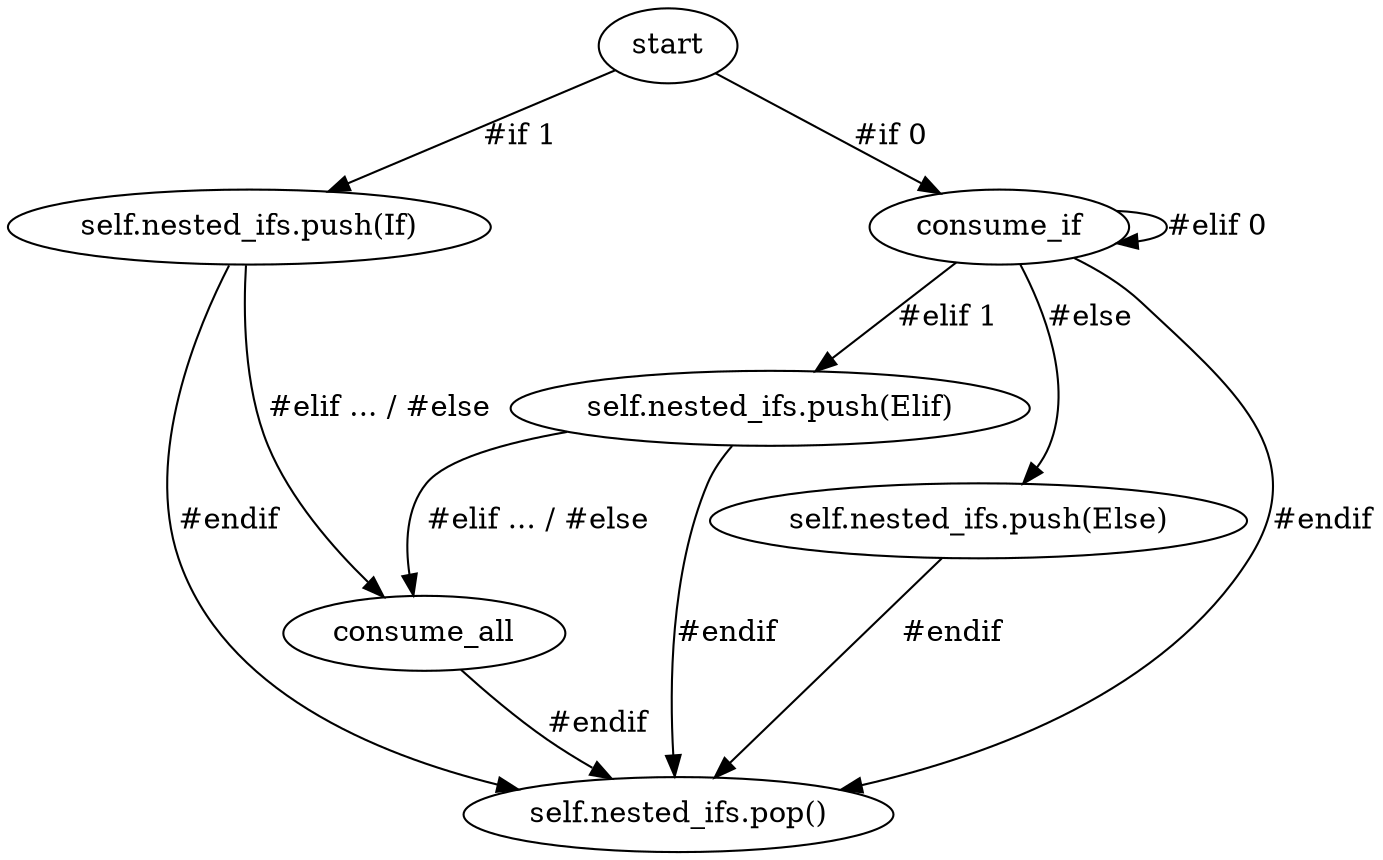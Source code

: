strict digraph if_state {
   IF [label="self.nested_ifs.push(If)"];
   ELIF [label="self.nested_ifs.push(Elif)"];
   ELSE [label="self.nested_ifs.push(Else)"];
   END [label="self.nested_ifs.pop()"];

   start -> IF [label="#if 1"]
   IF -> END [label="#endif"]
   IF -> consume_all [label="#elif ... / #else"]
   consume_all -> END [label="#endif"]

   start -> consume_if [label="#if 0"]
   consume_if -> consume_if [label="#elif 0"]
   consume_if -> ELIF [label="#elif 1"]
   consume_if -> ELSE [label="#else"]
   consume_if -> END  [label="#endif"]

   ELIF -> consume_all [label="#elif ... / #else"]
   ELIF -> END         [label="#endif"]

   ELSE -> END [label="#endif"]
}
